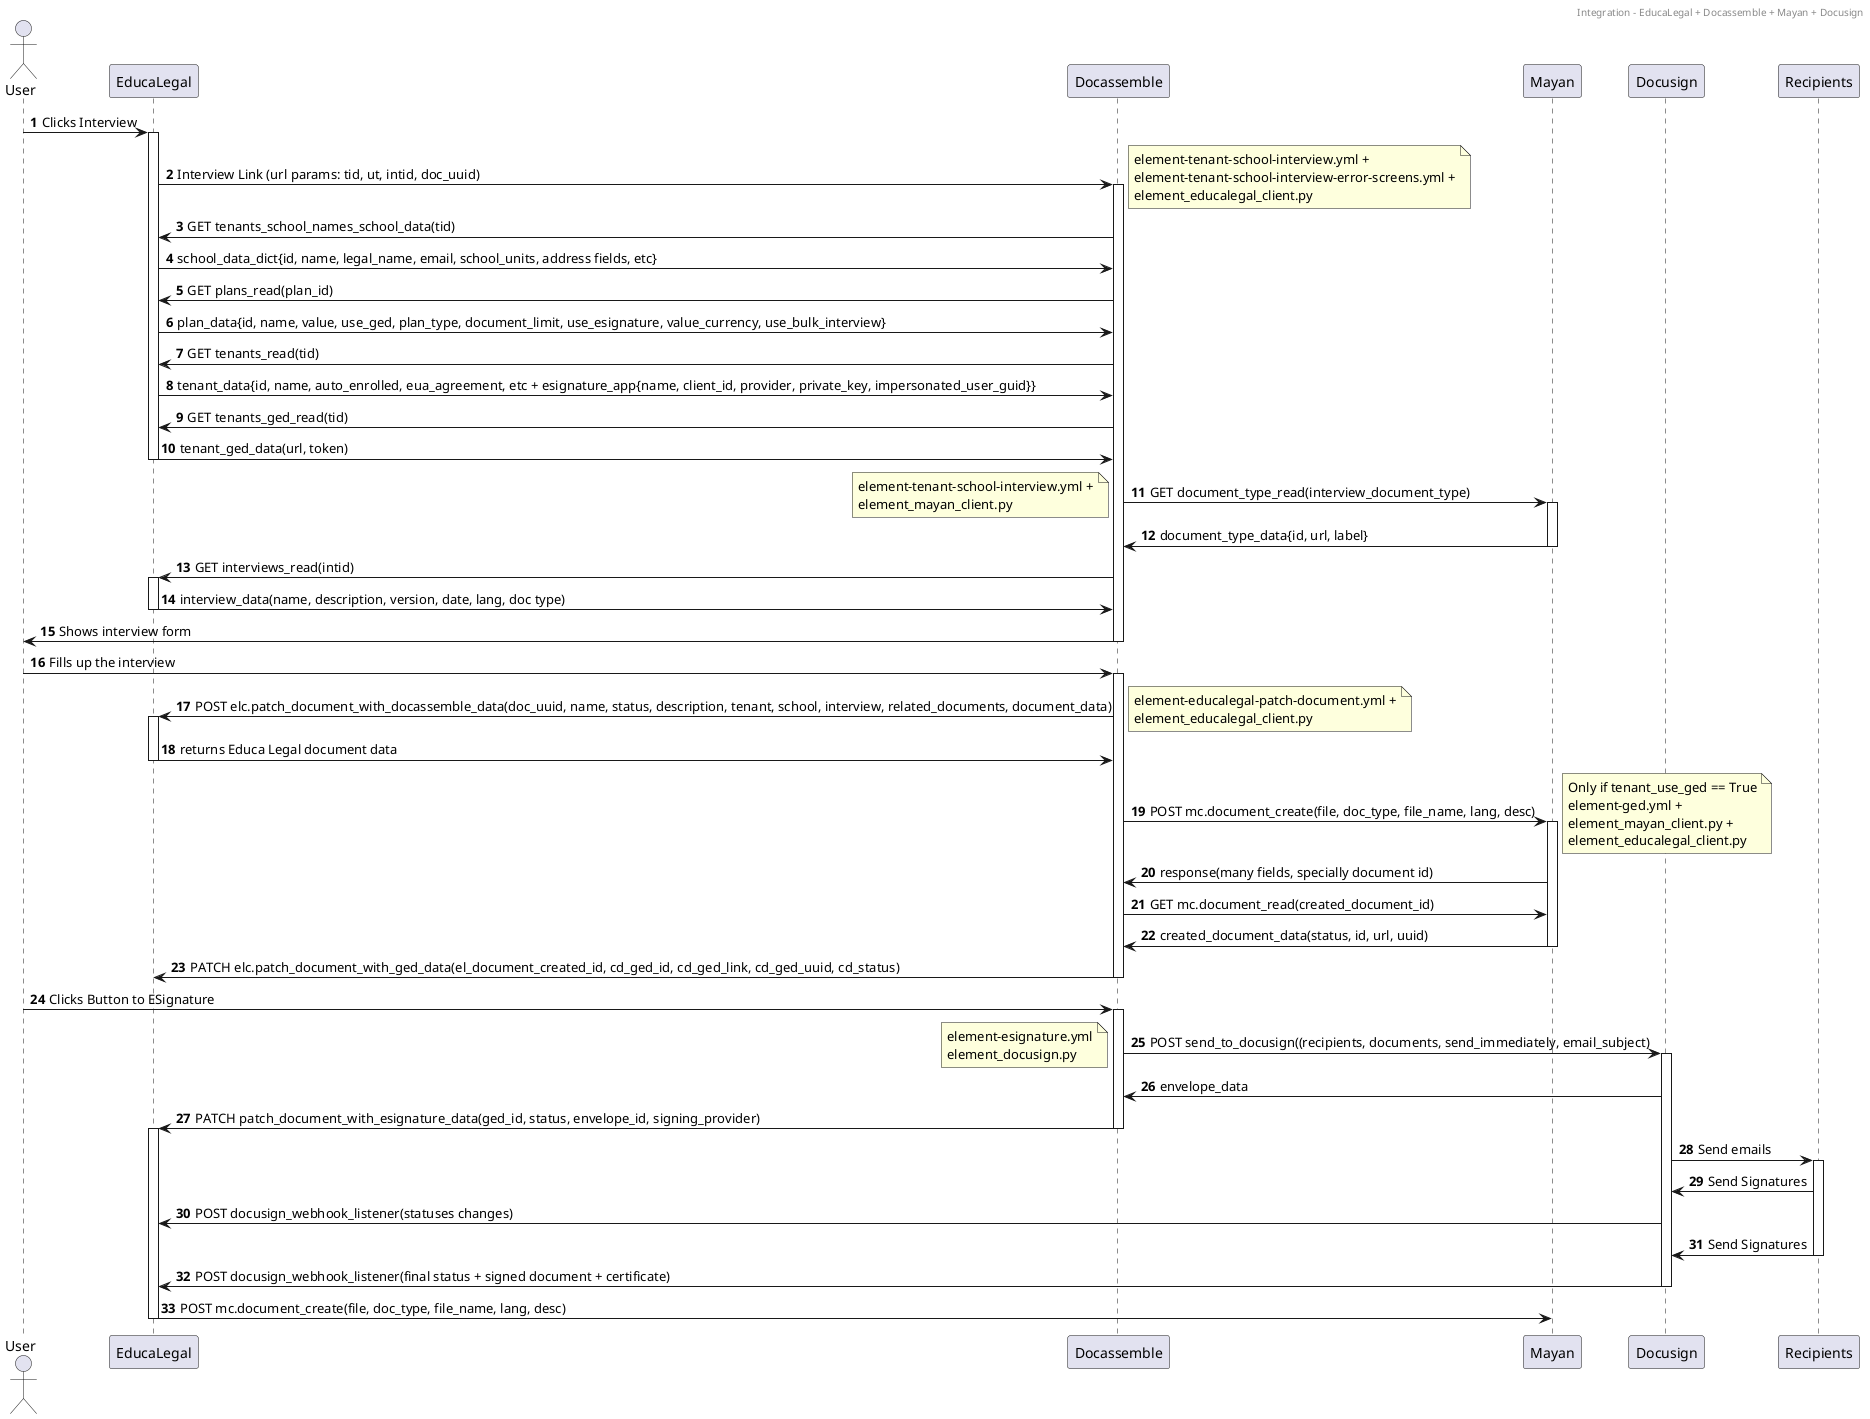 @startuml
header Integration - EducaLegal + Docassemble + Mayan + Docusign
actor User
autonumber

User -> EducaLegal: Clicks Interview
activate EducaLegal

EducaLegal -> Docassemble: Interview Link (url params: tid, ut, intid, doc_uuid)
activate Docassemble

note right
element-tenant-school-interview.yml +
element-tenant-school-interview-error-screens.yml +
element_educalegal_client.py
end note

Docassemble -> EducaLegal: GET tenants_school_names_school_data(tid)
EducaLegal -> Docassemble: school_data_dict{id, name, legal_name, email, school_units, address fields, etc}

Docassemble -> EducaLegal: GET plans_read(plan_id)
EducaLegal -> Docassemble: plan_data{id, name, value, use_ged, plan_type, document_limit, use_esignature, value_currency, use_bulk_interview}

Docassemble -> EducaLegal : GET tenants_read(tid)
EducaLegal -> Docassemble: tenant_data{id, name, auto_enrolled, eua_agreement, etc + esignature_app{name, client_id, provider, private_key, impersonated_user_guid}}

Docassemble -> EducaLegal: GET tenants_ged_read(tid)
EducaLegal -> Docassemble: tenant_ged_data(url, token)
deactivate EducaLegal

Docassemble -> Mayan: GET document_type_read(interview_document_type)
activate Mayan

note left
element-tenant-school-interview.yml +
element_mayan_client.py
end note

Mayan -> Docassemble: document_type_data{id, url, label}
deactivate Mayan

Docassemble -> EducaLegal: GET interviews_read(intid)
activate EducaLegal


EducaLegal -> Docassemble: interview_data(name, description, version, date, lang, doc type)
deactivate EducaLegal

Docassemble -> User: Shows interview form
deactivate Docassemble

User -> Docassemble: Fills up the interview
activate Docassemble

Docassemble -> EducaLegal: POST elc.patch_document_with_docassemble_data(doc_uuid, name, status, description, tenant, school, interview, related_documents, document_data)
activate EducaLegal


note right
element-educalegal-patch-document.yml +
element_educalegal_client.py
end note

EducaLegal -> Docassemble: returns Educa Legal document data
deactivate EducaLegal

Docassemble -> Mayan: POST mc.document_create(file, doc_type, file_name, lang, desc)
activate Mayan

note right
Only if tenant_use_ged == True
element-ged.yml + 
element_mayan_client.py +
element_educalegal_client.py
end note

Mayan -> Docassemble: response(many fields, specially document id)
Docassemble -> Mayan: GET mc.document_read(created_document_id)
Mayan -> Docassemble: created_document_data(status, id, url, uuid)
deactivate Mayan
Docassemble -> EducaLegal: PATCH elc.patch_document_with_ged_data(el_document_created_id, cd_ged_id, cd_ged_link, cd_ged_uuid, cd_status)
deactivate Docassemble
User -> Docassemble: Clicks Button to ESignature
activate Docassemble

Docassemble -> Docusign: POST send_to_docusign((recipients, documents, send_immediately, email_subject)
activate Docusign

note left
element-esignature.yml
element_docusign.py
end note


Docusign -> Docassemble: envelope_data
Docassemble -> EducaLegal: PATCH patch_document_with_esignature_data(ged_id, status, envelope_id, signing_provider)
deactivate Docassemble
activate EducaLegal

Docusign -> Recipients: Send emails
activate Recipients
Recipients -> Docusign: Send Signatures
Docusign -> EducaLegal: POST docusign_webhook_listener(statuses changes)
Recipients -> Docusign: Send Signatures
deactivate Recipients

Docusign -> EducaLegal: POST docusign_webhook_listener(final status + signed document + certificate)
deactivate Docusign

EducaLegal -> Mayan: POST mc.document_create(file, doc_type, file_name, lang, desc)
deactivate EducaLegal
@enduml